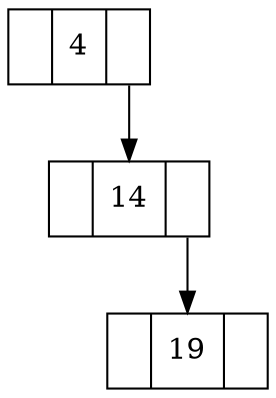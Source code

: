 digraph BST {
node [shape=record]
4[label="<L> |<D> 4|<R> "]
14[label="<L> |<D> 14|<R> "]
19[label="<L> |<D> 19|<R> "]
14:R -> 19:D
4:R -> 14:D
}
